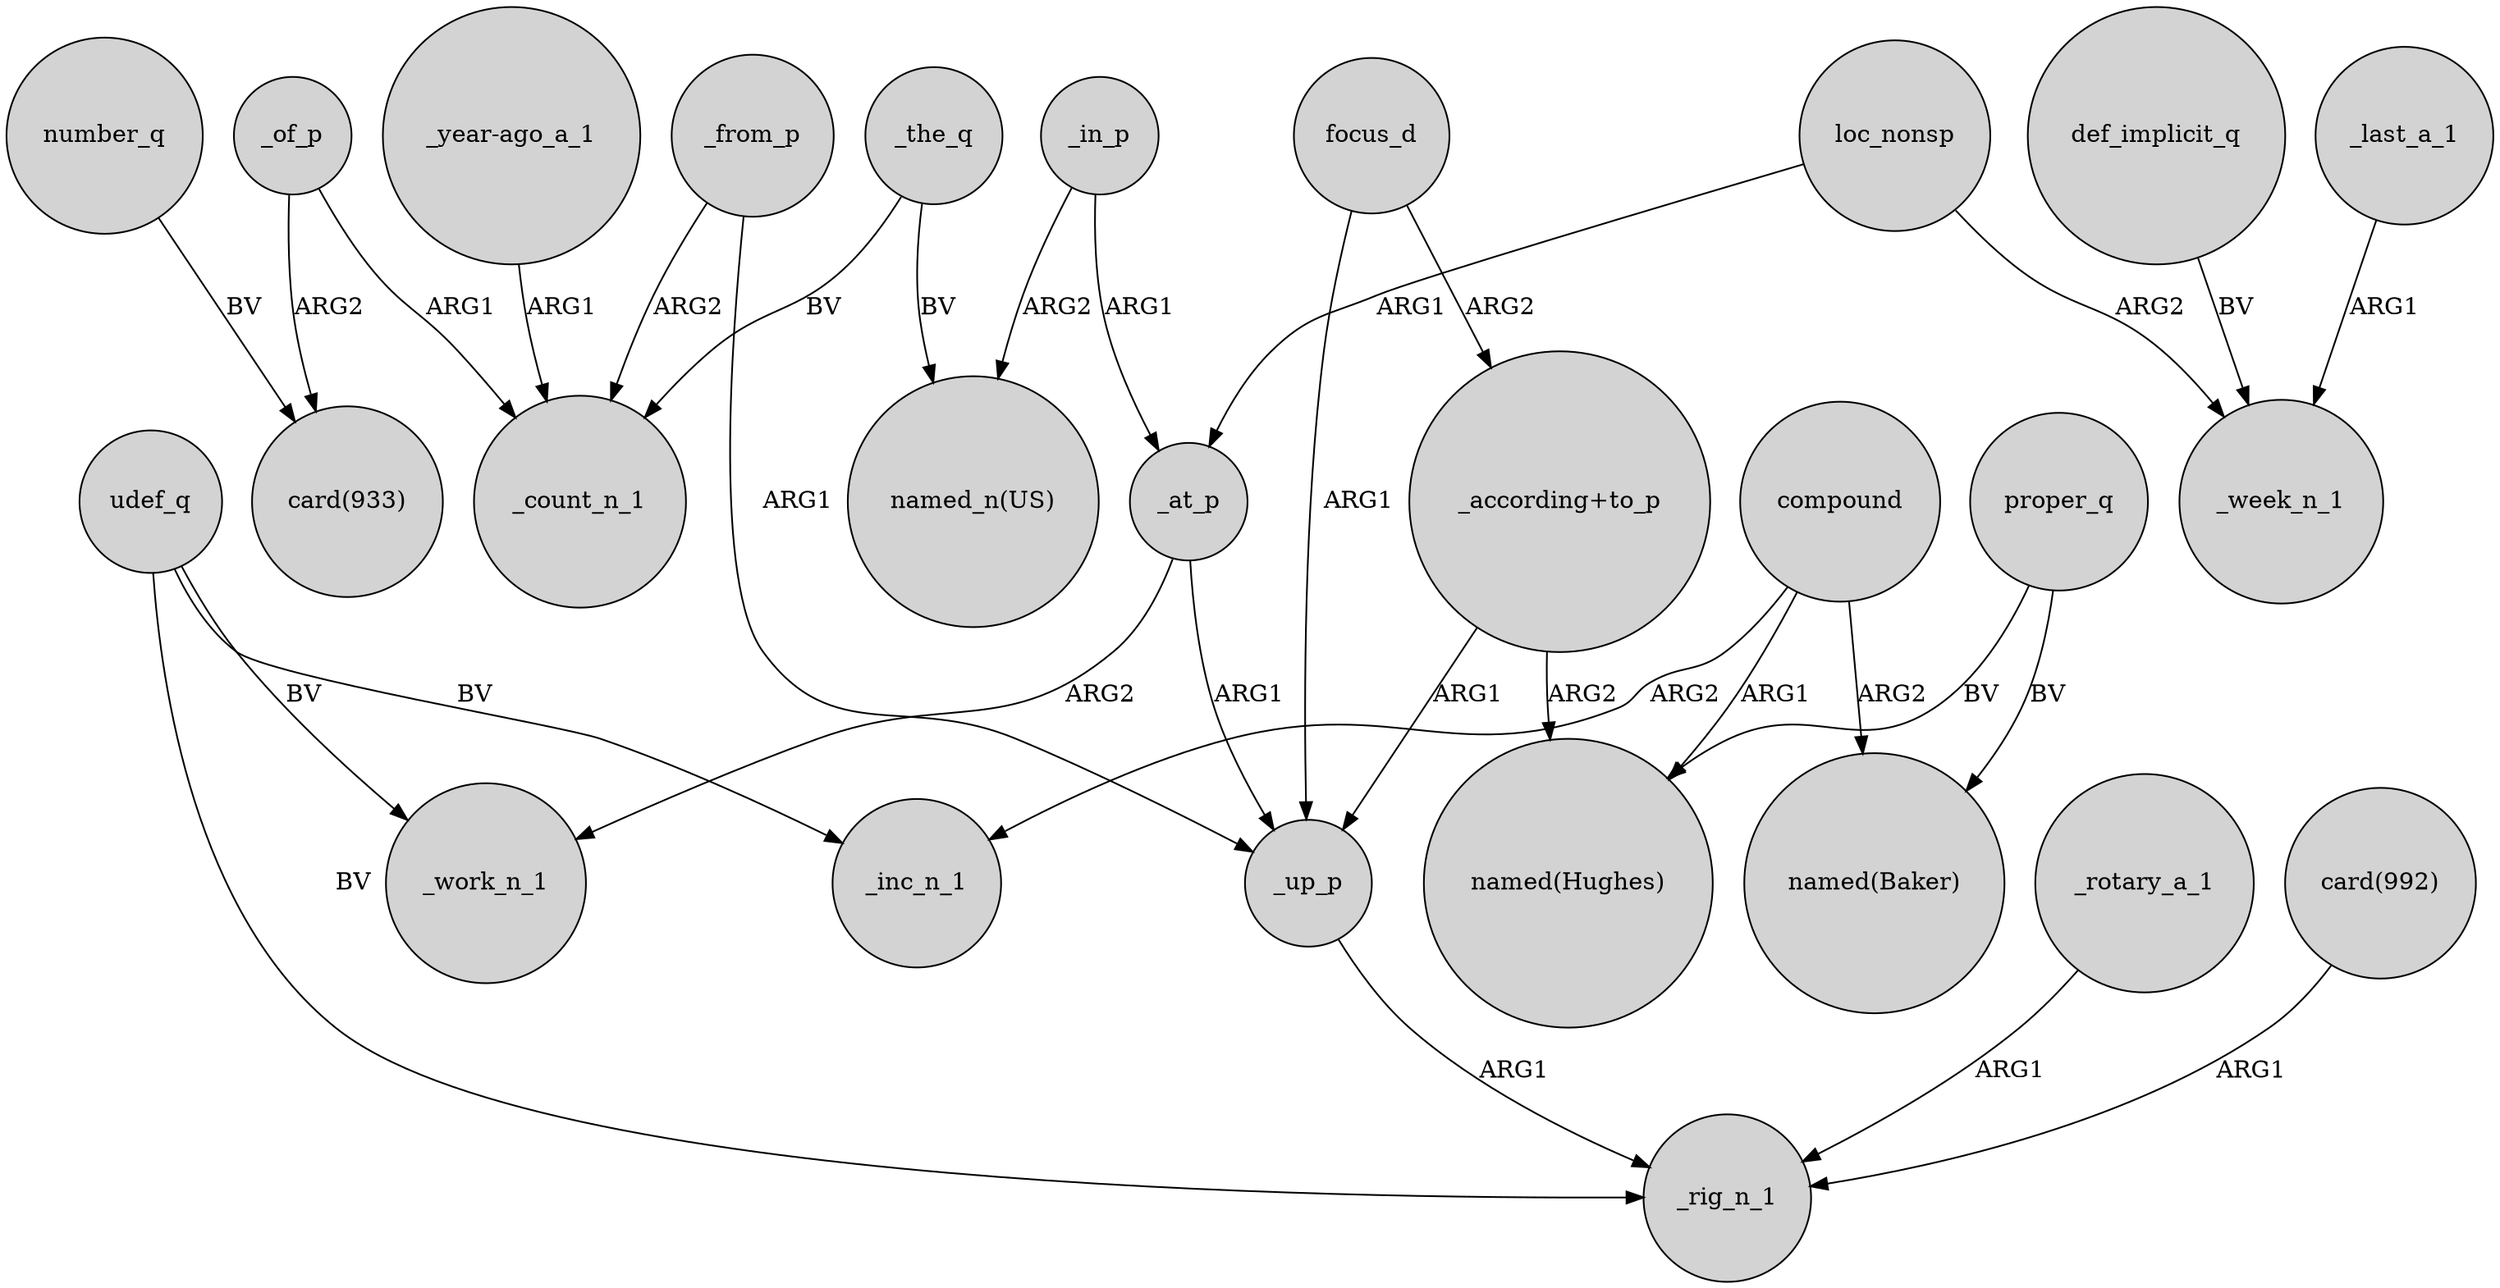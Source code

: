 digraph {
	node [shape=circle style=filled]
	_from_p -> _count_n_1 [label=ARG2]
	udef_q -> _inc_n_1 [label=BV]
	_rotary_a_1 -> _rig_n_1 [label=ARG1]
	def_implicit_q -> _week_n_1 [label=BV]
	_of_p -> _count_n_1 [label=ARG1]
	_at_p -> _work_n_1 [label=ARG2]
	_up_p -> _rig_n_1 [label=ARG1]
	number_q -> "card(933)" [label=BV]
	focus_d -> _up_p [label=ARG1]
	_from_p -> _up_p [label=ARG1]
	_in_p -> "named_n(US)" [label=ARG2]
	"card(992)" -> _rig_n_1 [label=ARG1]
	_the_q -> "named_n(US)" [label=BV]
	"_year-ago_a_1" -> _count_n_1 [label=ARG1]
	compound -> "named(Hughes)" [label=ARG1]
	proper_q -> "named(Baker)" [label=BV]
	proper_q -> "named(Hughes)" [label=BV]
	loc_nonsp -> _week_n_1 [label=ARG2]
	"_according+to_p" -> "named(Hughes)" [label=ARG2]
	loc_nonsp -> _at_p [label=ARG1]
	udef_q -> _rig_n_1 [label=BV]
	_at_p -> _up_p [label=ARG1]
	_last_a_1 -> _week_n_1 [label=ARG1]
	focus_d -> "_according+to_p" [label=ARG2]
	_the_q -> _count_n_1 [label=BV]
	"_according+to_p" -> _up_p [label=ARG1]
	_in_p -> _at_p [label=ARG1]
	compound -> "named(Baker)" [label=ARG2]
	compound -> _inc_n_1 [label=ARG2]
	_of_p -> "card(933)" [label=ARG2]
	udef_q -> _work_n_1 [label=BV]
}
